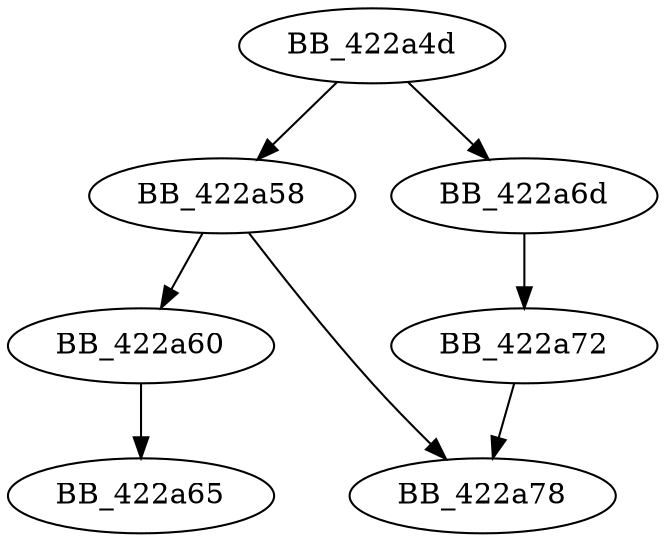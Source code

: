 DiGraph __set_errno_from_matherr{
BB_422a4d->BB_422a58
BB_422a4d->BB_422a6d
BB_422a58->BB_422a60
BB_422a58->BB_422a78
BB_422a60->BB_422a65
BB_422a6d->BB_422a72
BB_422a72->BB_422a78
}
